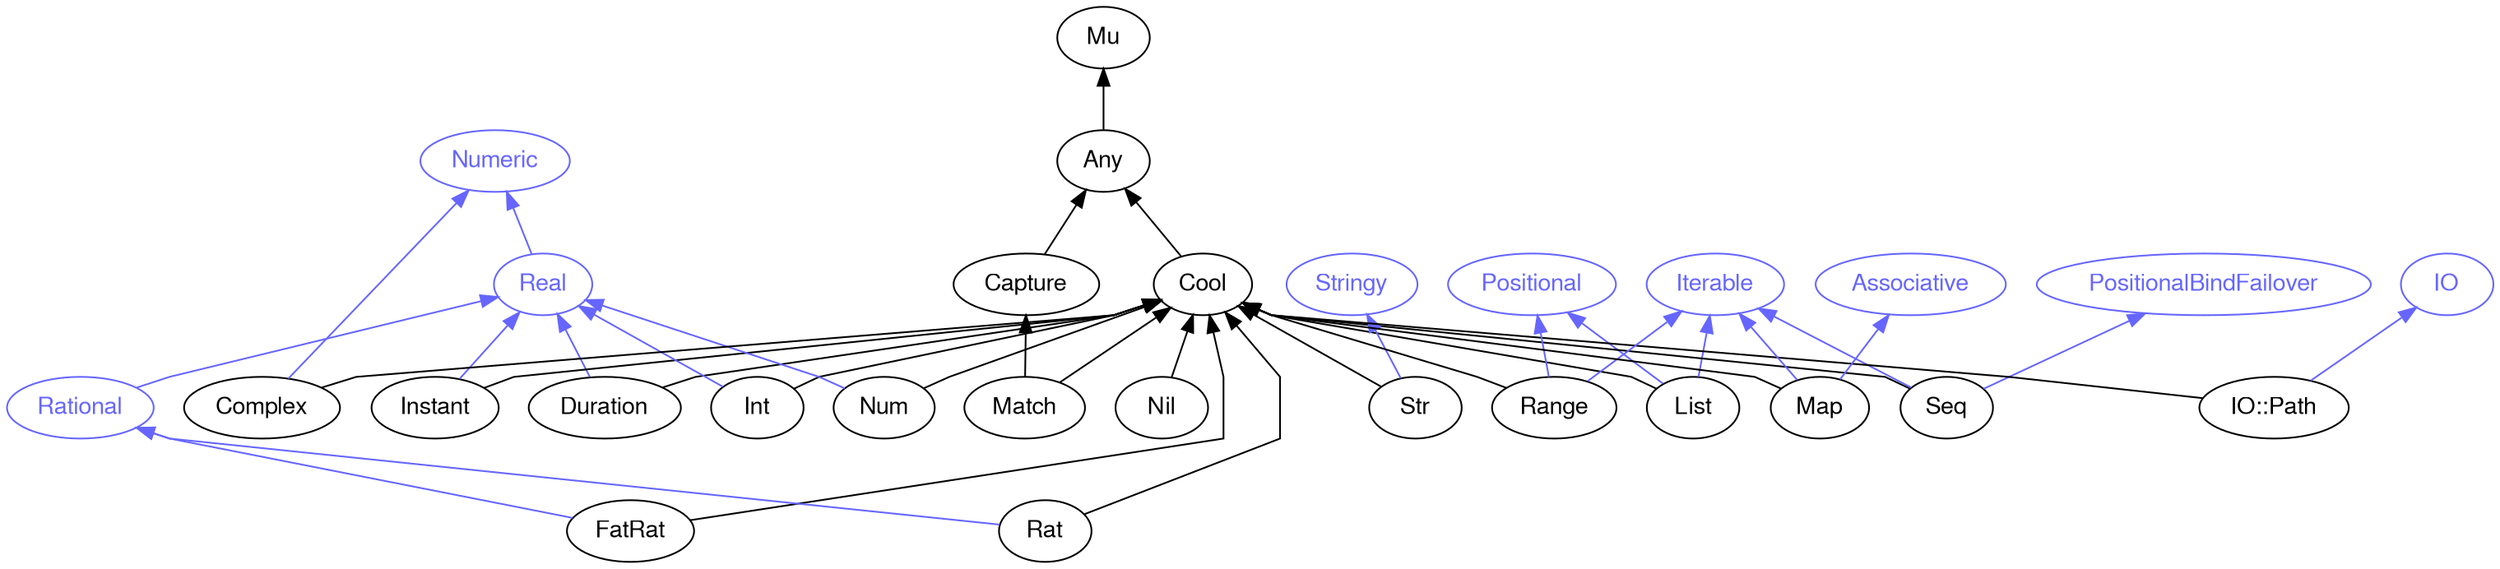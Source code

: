 digraph "perl6-type-graph" {
    rankdir=BT;
    splines=polyline;
    overlap=false; 
    // Types
    "Cool" [color="#000000", fontcolor="#000000", href="/type/Cool", fontname="FreeSans"];
    "Mu" [color="#000000", fontcolor="#000000", href="/type/Mu", fontname="FreeSans"];
    "Any" [color="#000000", fontcolor="#000000", href="/type/Any", fontname="FreeSans"];
    "Numeric" [color="#6666FF", fontcolor="#6666FF", href="/type/Numeric", fontname="FreeSans"];
    "Real" [color="#6666FF", fontcolor="#6666FF", href="/type/Real", fontname="FreeSans"];
    "Duration" [color="#000000", fontcolor="#000000", href="/type/Duration", fontname="FreeSans"];
    "Instant" [color="#000000", fontcolor="#000000", href="/type/Instant", fontname="FreeSans"];
    "Rational" [color="#6666FF", fontcolor="#6666FF", href="/type/Rational", fontname="FreeSans"];
    "FatRat" [color="#000000", fontcolor="#000000", href="/type/FatRat", fontname="FreeSans"];
    "Positional" [color="#6666FF", fontcolor="#6666FF", href="/type/Positional", fontname="FreeSans"];
    "Iterable" [color="#6666FF", fontcolor="#6666FF", href="/type/Iterable", fontname="FreeSans"];
    "List" [color="#000000", fontcolor="#000000", href="/type/List", fontname="FreeSans"];
    "Int" [color="#000000", fontcolor="#000000", href="/type/Int", fontname="FreeSans"];
    "Rat" [color="#000000", fontcolor="#000000", href="/type/Rat", fontname="FreeSans"];
    "PositionalBindFailover" [color="#6666FF", fontcolor="#6666FF", href="/type/PositionalBindFailover", fontname="FreeSans"];
    "Seq" [color="#000000", fontcolor="#000000", href="/type/Seq", fontname="FreeSans"];
    "Stringy" [color="#6666FF", fontcolor="#6666FF", href="/type/Stringy", fontname="FreeSans"];
    "Str" [color="#000000", fontcolor="#000000", href="/type/Str", fontname="FreeSans"];
    "IO" [color="#6666FF", fontcolor="#6666FF", href="/type/IO", fontname="FreeSans"];
    "IO::Path" [color="#000000", fontcolor="#000000", href="/type/IO::Path", fontname="FreeSans"];
    "Nil" [color="#000000", fontcolor="#000000", href="/type/Nil", fontname="FreeSans"];
    "Range" [color="#000000", fontcolor="#000000", href="/type/Range", fontname="FreeSans"];
    "Num" [color="#000000", fontcolor="#000000", href="/type/Num", fontname="FreeSans"];
    "Complex" [color="#000000", fontcolor="#000000", href="/type/Complex", fontname="FreeSans"];
    "Capture" [color="#000000", fontcolor="#000000", href="/type/Capture", fontname="FreeSans"];
    "Match" [color="#000000", fontcolor="#000000", href="/type/Match", fontname="FreeSans"];
    "Associative" [color="#6666FF", fontcolor="#6666FF", href="/type/Associative", fontname="FreeSans"];
    "Map" [color="#000000", fontcolor="#000000", href="/type/Map", fontname="FreeSans"];

    // Superclasses
    "Cool" -> "Any" [color="#000000"];
    "Any" -> "Mu" [color="#000000"];
    "Duration" -> "Cool" [color="#000000"];
    "Instant" -> "Cool" [color="#000000"];
    "FatRat" -> "Cool" [color="#000000"];
    "List" -> "Cool" [color="#000000"];
    "Int" -> "Cool" [color="#000000"];
    "Rat" -> "Cool" [color="#000000"];
    "Seq" -> "Cool" [color="#000000"];
    "Str" -> "Cool" [color="#000000"];
    "IO::Path" -> "Cool" [color="#000000"];
    "Nil" -> "Cool" [color="#000000"];
    "Range" -> "Cool" [color="#000000"];
    "Num" -> "Cool" [color="#000000"];
    "Complex" -> "Cool" [color="#000000"];
    "Capture" -> "Any" [color="#000000"];
    "Match" -> "Capture" [color="#000000"];
    "Match" -> "Cool" [color="#000000"];
    "Map" -> "Cool" [color="#000000"];

    // Roles
    "Real" -> "Numeric" [color="#6666FF"];
    "Duration" -> "Real" [color="#6666FF"];
    "Instant" -> "Real" [color="#6666FF"];
    "Rational" -> "Real" [color="#6666FF"];
    "FatRat" -> "Rational" [color="#6666FF"];
    "List" -> "Positional" [color="#6666FF"];
    "List" -> "Iterable" [color="#6666FF"];
    "Int" -> "Real" [color="#6666FF"];
    "Rat" -> "Rational" [color="#6666FF"];
    "Seq" -> "Iterable" [color="#6666FF"];
    "Seq" -> "PositionalBindFailover" [color="#6666FF"];
    "Str" -> "Stringy" [color="#6666FF"];
    "IO::Path" -> "IO" [color="#6666FF"];
    "Range" -> "Positional" [color="#6666FF"];
    "Range" -> "Iterable" [color="#6666FF"];
    "Num" -> "Real" [color="#6666FF"];
    "Complex" -> "Numeric" [color="#6666FF"];
    "Map" -> "Iterable" [color="#6666FF"];
    "Map" -> "Associative" [color="#6666FF"];
}
